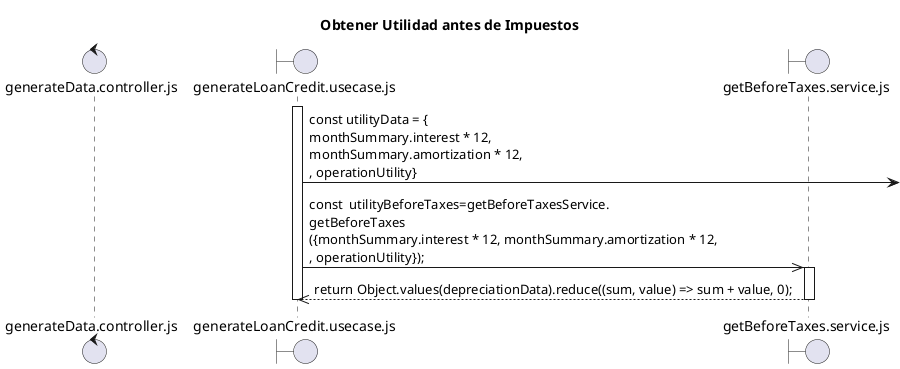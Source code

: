 @startuml Obtener Utilidad antes de Impuestos.plantuml
title "Obtener Utilidad antes de Impuestos"

control "generateData.controller.js" as C
boundary "generateLoanCredit.usecase.js" as UC
boundary "getBeforeTaxes.service.js" as SME

activate UC
UC ->: const utilityData = {\nmonthSummary.interest * 12, \nmonthSummary.amortization * 12,\n, operationUtility}
UC ->> SME: const  utilityBeforeTaxes=getBeforeTaxesService.\ngetBeforeTaxes\n({monthSummary.interest * 12, monthSummary.amortization * 12,\n, operationUtility}); 
activate SME
SME -->> UC: return Object.values(depreciationData).reduce((sum, value) => sum + value, 0);

deactivate SME


deactivate UC

@enduml